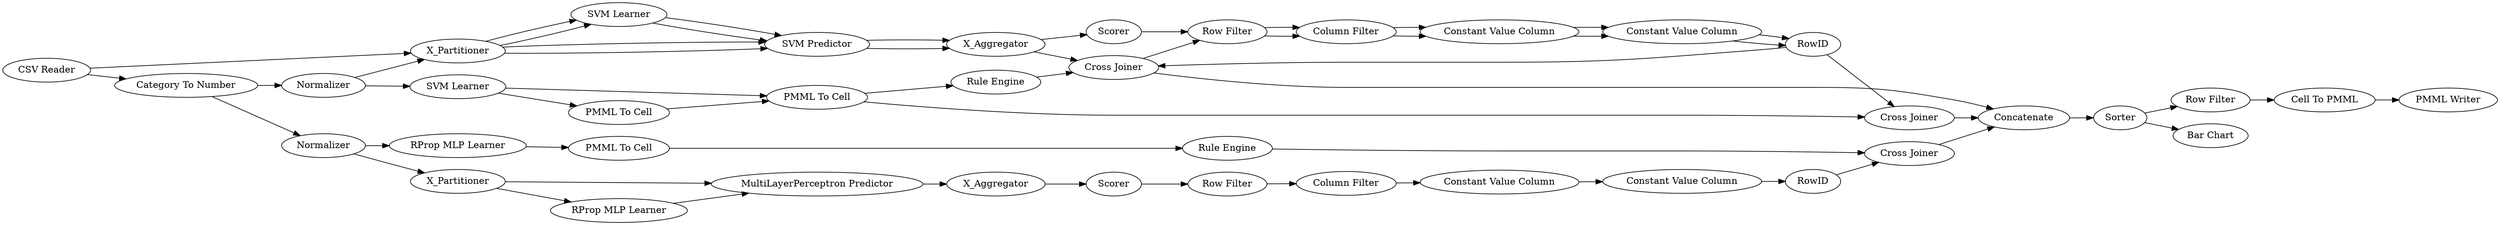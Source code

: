 digraph {
	2 [label=X_Partitioner]
	7 [label=X_Aggregator]
	31 [label="Decision Tree Learner"]
	32 [label="Decision Tree Predictor"]
	9 [label="Row Filter"]
	290 [label="Constant Value Column"]
	292 [label="Constant Value Column"]
	293 [label=RowID]
	294 [label="Column Filter"]
	28 [label="PMML To Cell"]
	33 [label="Decision Tree Learner"]
	34 [label="Rule Engine"]
	38 [label="Cross Joiner"]
	39 [label=Scorer]
	52 [label=Sorter]
	53 [label="Row Filter"]
	54 [label="Cell To PMML"]
	58 [label="Category To Number"]
	59 [label="Bar Chart"]
	61 [label="PMML Writer"]
	62 [label="CSV Reader"]
	299 [label=Concatenate]
	63 [label=Normalizer]
	64 [label=X_Partitioner]
	65 [label="RProp MLP Learner"]
	66 [label="MultiLayerPerceptron Predictor"]
	67 [label=X_Aggregator]
	68 [label=Scorer]
	74 [label="Cross Joiner"]
	69 [label="Row Filter"]
	70 [label="Column Filter"]
	71 [label="Constant Value Column"]
	72 [label="Constant Value Column"]
	73 [label=RowID]
	76 [label="RProp MLP Learner"]
	77 [label="PMML To Cell"]
	78 [label="Rule Engine"]
	2 [label=X_Partitioner]
	7 [label=X_Aggregator]
	31 [label="SVM Learner"]
	32 [label="SVM Predictor"]
	39 [label="Cross Joiner"]
	40 [label=Normalizer]
	41 [label=Scorer]
	33 [label="SVM Learner"]
	34 [label="PMML To Cell"]
	35 [label="Rule Engine"]
	9 [label="Row Filter"]
	290 [label="Constant Value Column"]
	292 [label="Constant Value Column"]
	293 [label=RowID]
	294 [label="Column Filter"]
	9 -> 294
	290 -> 292
	292 -> 293
	294 -> 290
	28 -> 34
	33 -> 28
	2 -> 32
	2 -> 31
	7 -> 39
	31 -> 32
	32 -> 7
	293 -> 38
	34 -> 38
	39 -> 9
	69 -> 70
	70 -> 71
	71 -> 72
	72 -> 73
	76 -> 77
	77 -> 78
	63 -> 76
	63 -> 64
	64 -> 65
	64 -> 66
	65 -> 66
	66 -> 67
	67 -> 68
	68 -> 69
	73 -> 74
	78 -> 74
	33 -> 34
	34 -> 35
	9 -> 294
	290 -> 292
	292 -> 293
	294 -> 290
	2 -> 32
	2 -> 31
	7 -> 41
	31 -> 32
	32 -> 7
	40 -> 2
	40 -> 33
	41 -> 9
	35 -> 39
	293 -> 39
	38 -> 299
	52 -> 53
	52 -> 59
	53 -> 54
	54 -> 61
	58 -> 63
	58 -> 40
	62 -> 58
	62 -> 2
	299 -> 52
	74 -> 299
	39 -> 299
	rankdir=LR
}
